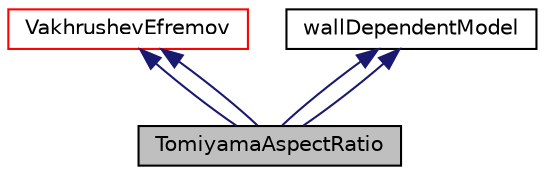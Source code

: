digraph "TomiyamaAspectRatio"
{
  bgcolor="transparent";
  edge [fontname="Helvetica",fontsize="10",labelfontname="Helvetica",labelfontsize="10"];
  node [fontname="Helvetica",fontsize="10",shape=record];
  Node4 [label="TomiyamaAspectRatio",height=0.2,width=0.4,color="black", fillcolor="grey75", style="filled", fontcolor="black"];
  Node5 -> Node4 [dir="back",color="midnightblue",fontsize="10",style="solid",fontname="Helvetica"];
  Node5 [label="VakhrushevEfremov",height=0.2,width=0.4,color="red",URL="$a02340.html"];
  Node10 -> Node4 [dir="back",color="midnightblue",fontsize="10",style="solid",fontname="Helvetica"];
  Node10 [label="wallDependentModel",height=0.2,width=0.4,color="black",URL="$a02592.html",tooltip="A class which provides on-demand creation and caching of wall distance and wall normal fields for use..."];
  Node5 -> Node4 [dir="back",color="midnightblue",fontsize="10",style="solid",fontname="Helvetica"];
  Node10 -> Node4 [dir="back",color="midnightblue",fontsize="10",style="solid",fontname="Helvetica"];
}
